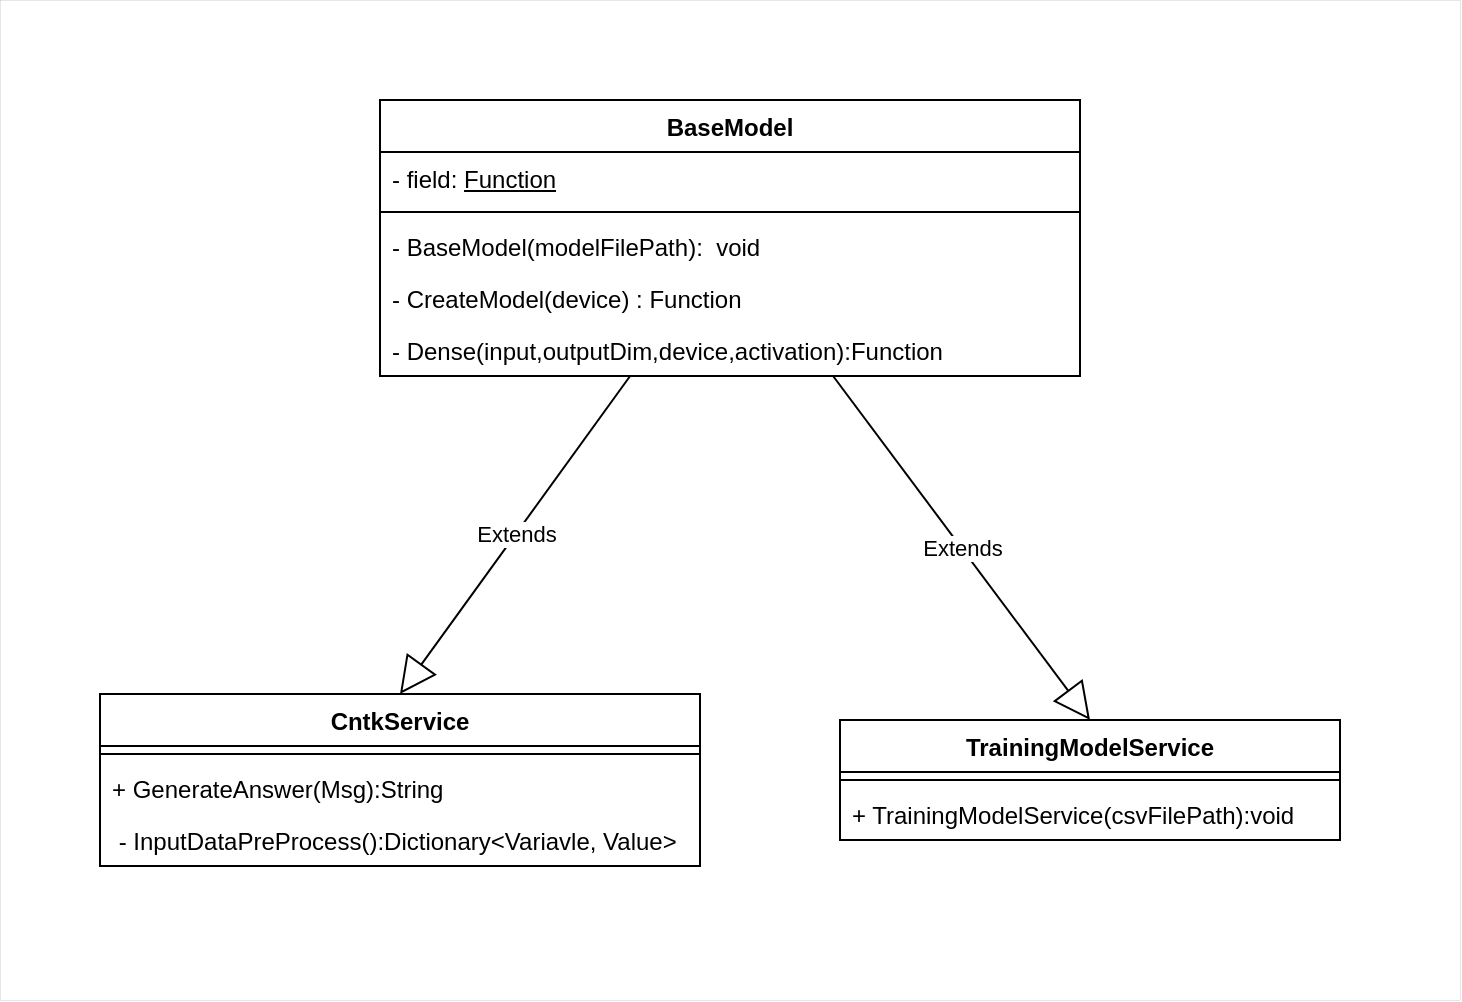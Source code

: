 <mxfile version="25.0.2">
  <diagram id="C5RBs43oDa-KdzZeNtuy" name="Page-1">
    <mxGraphModel dx="906" dy="657" grid="1" gridSize="10" guides="1" tooltips="1" connect="1" arrows="1" fold="1" page="1" pageScale="1" pageWidth="827" pageHeight="1169" math="0" shadow="0">
      <root>
        <mxCell id="WIyWlLk6GJQsqaUBKTNV-0" />
        <mxCell id="WIyWlLk6GJQsqaUBKTNV-1" parent="WIyWlLk6GJQsqaUBKTNV-0" />
        <mxCell id="PiH7aYA8GhtGY2UktN-A-19" value="" style="rounded=0;whiteSpace=wrap;html=1;strokeWidth=0;" parent="WIyWlLk6GJQsqaUBKTNV-1" vertex="1">
          <mxGeometry y="70" width="730" height="500" as="geometry" />
        </mxCell>
        <mxCell id="PiH7aYA8GhtGY2UktN-A-4" value="BaseModel" style="swimlane;fontStyle=1;align=center;verticalAlign=top;childLayout=stackLayout;horizontal=1;startSize=26;horizontalStack=0;resizeParent=1;resizeParentMax=0;resizeLast=0;collapsible=1;marginBottom=0;whiteSpace=wrap;html=1;" parent="WIyWlLk6GJQsqaUBKTNV-1" vertex="1">
          <mxGeometry x="190" y="120" width="350" height="138" as="geometry" />
        </mxCell>
        <mxCell id="PiH7aYA8GhtGY2UktN-A-5" value="- field: &lt;u&gt;Function&lt;/u&gt;" style="text;strokeColor=none;fillColor=none;align=left;verticalAlign=top;spacingLeft=4;spacingRight=4;overflow=hidden;rotatable=0;points=[[0,0.5],[1,0.5]];portConstraint=eastwest;whiteSpace=wrap;html=1;" parent="PiH7aYA8GhtGY2UktN-A-4" vertex="1">
          <mxGeometry y="26" width="350" height="26" as="geometry" />
        </mxCell>
        <mxCell id="PiH7aYA8GhtGY2UktN-A-6" value="" style="line;strokeWidth=1;fillColor=none;align=left;verticalAlign=middle;spacingTop=-1;spacingLeft=3;spacingRight=3;rotatable=0;labelPosition=right;points=[];portConstraint=eastwest;strokeColor=inherit;" parent="PiH7aYA8GhtGY2UktN-A-4" vertex="1">
          <mxGeometry y="52" width="350" height="8" as="geometry" />
        </mxCell>
        <mxCell id="PiH7aYA8GhtGY2UktN-A-8" value="- BaseModel(modelFilePath&lt;span style=&quot;background-color: initial;&quot;&gt;):&amp;nbsp; void&lt;/span&gt;" style="text;strokeColor=none;fillColor=none;align=left;verticalAlign=top;spacingLeft=4;spacingRight=4;overflow=hidden;rotatable=0;points=[[0,0.5],[1,0.5]];portConstraint=eastwest;whiteSpace=wrap;html=1;" parent="PiH7aYA8GhtGY2UktN-A-4" vertex="1">
          <mxGeometry y="60" width="350" height="26" as="geometry" />
        </mxCell>
        <mxCell id="bog_NyKUMicNX2iin30b-0" value="- CreateModel(device) : Function" style="text;strokeColor=none;fillColor=none;align=left;verticalAlign=top;spacingLeft=4;spacingRight=4;overflow=hidden;rotatable=0;points=[[0,0.5],[1,0.5]];portConstraint=eastwest;whiteSpace=wrap;html=1;" vertex="1" parent="PiH7aYA8GhtGY2UktN-A-4">
          <mxGeometry y="86" width="350" height="26" as="geometry" />
        </mxCell>
        <mxCell id="bog_NyKUMicNX2iin30b-1" value="- Dense(input,outputDim,device,activation):Function" style="text;strokeColor=none;fillColor=none;align=left;verticalAlign=top;spacingLeft=4;spacingRight=4;overflow=hidden;rotatable=0;points=[[0,0.5],[1,0.5]];portConstraint=eastwest;whiteSpace=wrap;html=1;" vertex="1" parent="PiH7aYA8GhtGY2UktN-A-4">
          <mxGeometry y="112" width="350" height="26" as="geometry" />
        </mxCell>
        <mxCell id="PiH7aYA8GhtGY2UktN-A-9" value="TrainingModelService" style="swimlane;fontStyle=1;align=center;verticalAlign=top;childLayout=stackLayout;horizontal=1;startSize=26;horizontalStack=0;resizeParent=1;resizeParentMax=0;resizeLast=0;collapsible=1;marginBottom=0;whiteSpace=wrap;html=1;" parent="WIyWlLk6GJQsqaUBKTNV-1" vertex="1">
          <mxGeometry x="420" y="430" width="250" height="60" as="geometry" />
        </mxCell>
        <mxCell id="PiH7aYA8GhtGY2UktN-A-11" value="" style="line;strokeWidth=1;fillColor=none;align=left;verticalAlign=middle;spacingTop=-1;spacingLeft=3;spacingRight=3;rotatable=0;labelPosition=right;points=[];portConstraint=eastwest;strokeColor=inherit;" parent="PiH7aYA8GhtGY2UktN-A-9" vertex="1">
          <mxGeometry y="26" width="250" height="8" as="geometry" />
        </mxCell>
        <mxCell id="PiH7aYA8GhtGY2UktN-A-12" value="+ TrainingModelService(csvFilePath):void" style="text;strokeColor=none;fillColor=none;align=left;verticalAlign=top;spacingLeft=4;spacingRight=4;overflow=hidden;rotatable=0;points=[[0,0.5],[1,0.5]];portConstraint=eastwest;whiteSpace=wrap;html=1;" parent="PiH7aYA8GhtGY2UktN-A-9" vertex="1">
          <mxGeometry y="34" width="250" height="26" as="geometry" />
        </mxCell>
        <mxCell id="PiH7aYA8GhtGY2UktN-A-13" value="Extends" style="endArrow=block;endSize=16;endFill=0;html=1;rounded=0;entryX=0.5;entryY=0;entryDx=0;entryDy=0;" parent="WIyWlLk6GJQsqaUBKTNV-1" source="PiH7aYA8GhtGY2UktN-A-4" target="PiH7aYA8GhtGY2UktN-A-9" edge="1">
          <mxGeometry width="160" relative="1" as="geometry">
            <mxPoint x="360" y="230" as="sourcePoint" />
            <mxPoint x="440" y="310" as="targetPoint" />
          </mxGeometry>
        </mxCell>
        <mxCell id="PiH7aYA8GhtGY2UktN-A-14" value="CntkService" style="swimlane;fontStyle=1;align=center;verticalAlign=top;childLayout=stackLayout;horizontal=1;startSize=26;horizontalStack=0;resizeParent=1;resizeParentMax=0;resizeLast=0;collapsible=1;marginBottom=0;whiteSpace=wrap;html=1;" parent="WIyWlLk6GJQsqaUBKTNV-1" vertex="1">
          <mxGeometry x="50" y="417" width="300" height="86" as="geometry" />
        </mxCell>
        <mxCell id="PiH7aYA8GhtGY2UktN-A-15" value="" style="line;strokeWidth=1;fillColor=none;align=left;verticalAlign=middle;spacingTop=-1;spacingLeft=3;spacingRight=3;rotatable=0;labelPosition=right;points=[];portConstraint=eastwest;strokeColor=inherit;" parent="PiH7aYA8GhtGY2UktN-A-14" vertex="1">
          <mxGeometry y="26" width="300" height="8" as="geometry" />
        </mxCell>
        <mxCell id="PiH7aYA8GhtGY2UktN-A-16" value="+ GenerateAnswer(Msg):String" style="text;strokeColor=none;fillColor=none;align=left;verticalAlign=top;spacingLeft=4;spacingRight=4;overflow=hidden;rotatable=0;points=[[0,0.5],[1,0.5]];portConstraint=eastwest;whiteSpace=wrap;html=1;" parent="PiH7aYA8GhtGY2UktN-A-14" vertex="1">
          <mxGeometry y="34" width="300" height="26" as="geometry" />
        </mxCell>
        <mxCell id="PiH7aYA8GhtGY2UktN-A-18" value="&amp;nbsp;- InputDataPreProcess():Dictionary&amp;lt;Variavle, Value&amp;gt;" style="text;strokeColor=none;fillColor=none;align=left;verticalAlign=top;spacingLeft=4;spacingRight=4;overflow=hidden;rotatable=0;points=[[0,0.5],[1,0.5]];portConstraint=eastwest;whiteSpace=wrap;html=1;" parent="PiH7aYA8GhtGY2UktN-A-14" vertex="1">
          <mxGeometry y="60" width="300" height="26" as="geometry" />
        </mxCell>
        <mxCell id="PiH7aYA8GhtGY2UktN-A-17" value="Extends" style="endArrow=block;endSize=16;endFill=0;html=1;rounded=0;entryX=0.5;entryY=0;entryDx=0;entryDy=0;" parent="WIyWlLk6GJQsqaUBKTNV-1" source="PiH7aYA8GhtGY2UktN-A-4" target="PiH7aYA8GhtGY2UktN-A-14" edge="1">
          <mxGeometry width="160" relative="1" as="geometry">
            <mxPoint x="190" y="260" as="sourcePoint" />
            <mxPoint x="378" y="466" as="targetPoint" />
          </mxGeometry>
        </mxCell>
      </root>
    </mxGraphModel>
  </diagram>
</mxfile>
